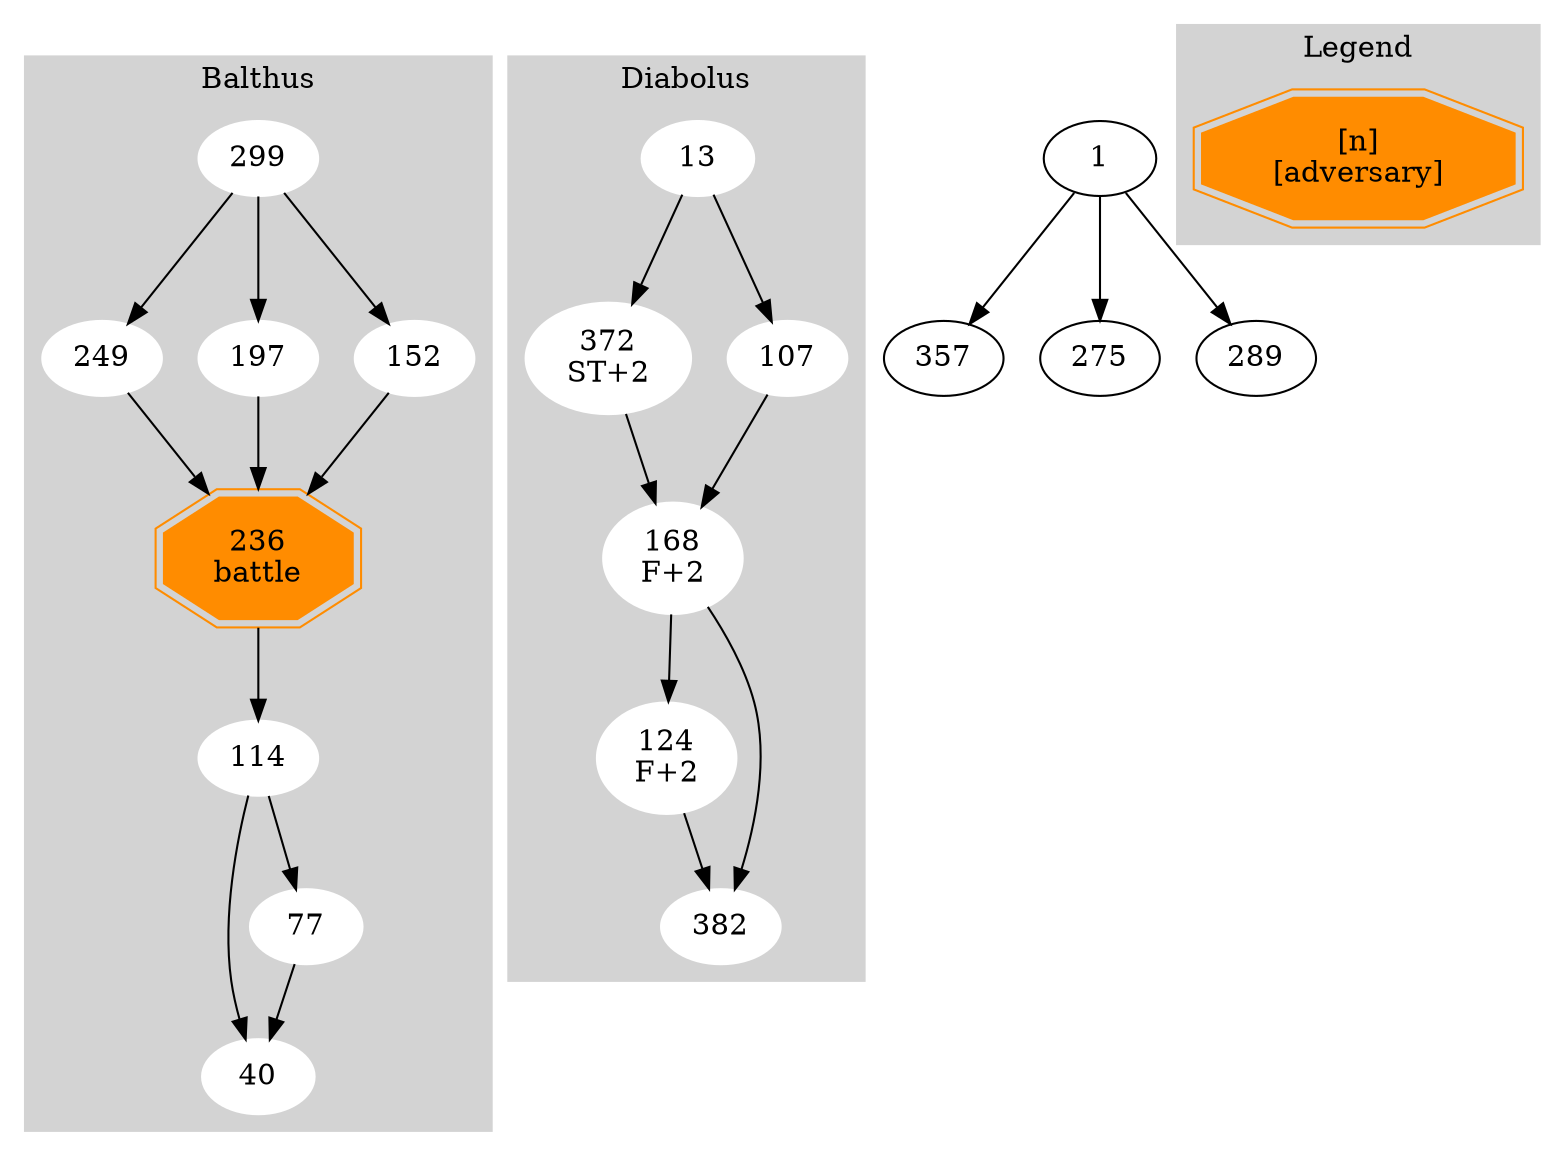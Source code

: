 digraph G{

subgraph clusterBalthus {
node [style=filled,color=white];
style=filled;
color=lightgrey;
299 -> 249 -> 236 -> 114 -> 40;
299 -> 197 -> 236;
299 -> 152 -> 236;
114 -> 77 -> 40;
236 [label="236\nbattle" shape=doubleoctagon color=darkorange];
label = "Balthus";
}


subgraph clusterDiabolus {
node [style=filled,color=white];
style=filled;
color=lightgrey;
13 -> 372 -> 168 -> 124 -> 382;
13 -> 107 -> 168;
168 -> 382;
372 [label="372\nST+2"];
168 [label="168\nF+2"];
124 [label="124\nF+2"];
label = "Diabolus";
}

"1" -> {"357";"275";"289"}

subgraph clusterLegend {
node [style=filled,color=white];
style=filled;
color=lightgrey;
Battle [label="[n]\n[adversary]" shape=doubleoctagon color=darkorange];
label = "Legend";
}

}